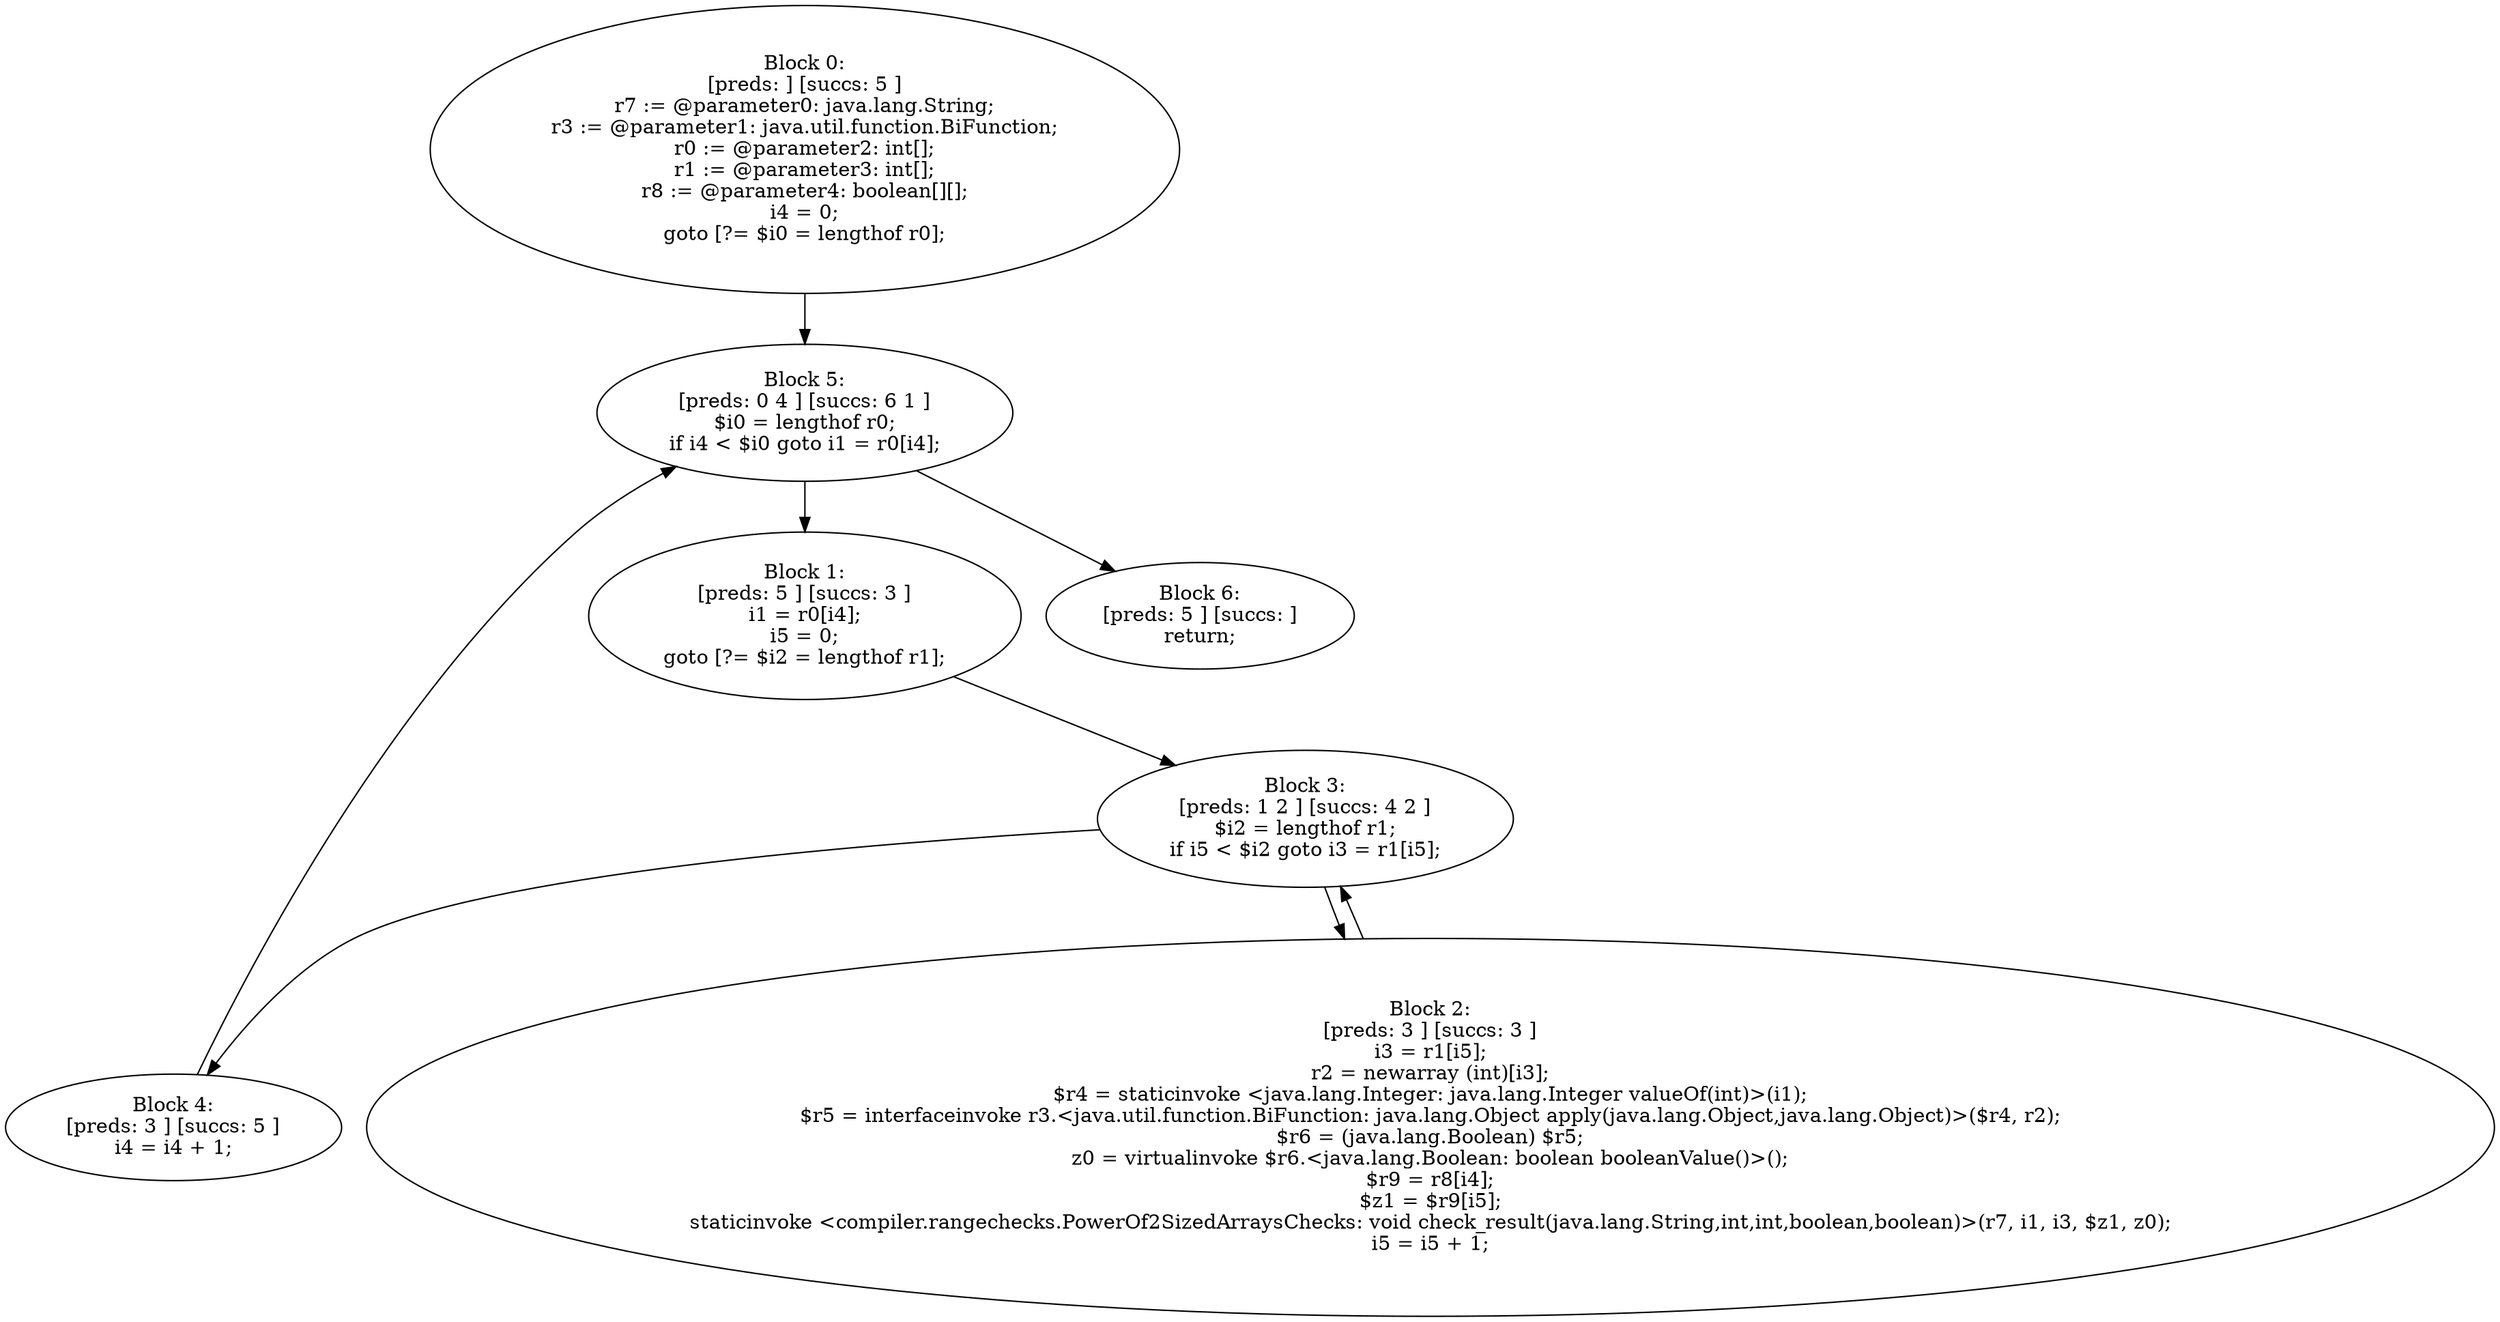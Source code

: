 digraph "unitGraph" {
    "Block 0:
[preds: ] [succs: 5 ]
r7 := @parameter0: java.lang.String;
r3 := @parameter1: java.util.function.BiFunction;
r0 := @parameter2: int[];
r1 := @parameter3: int[];
r8 := @parameter4: boolean[][];
i4 = 0;
goto [?= $i0 = lengthof r0];
"
    "Block 1:
[preds: 5 ] [succs: 3 ]
i1 = r0[i4];
i5 = 0;
goto [?= $i2 = lengthof r1];
"
    "Block 2:
[preds: 3 ] [succs: 3 ]
i3 = r1[i5];
r2 = newarray (int)[i3];
$r4 = staticinvoke <java.lang.Integer: java.lang.Integer valueOf(int)>(i1);
$r5 = interfaceinvoke r3.<java.util.function.BiFunction: java.lang.Object apply(java.lang.Object,java.lang.Object)>($r4, r2);
$r6 = (java.lang.Boolean) $r5;
z0 = virtualinvoke $r6.<java.lang.Boolean: boolean booleanValue()>();
$r9 = r8[i4];
$z1 = $r9[i5];
staticinvoke <compiler.rangechecks.PowerOf2SizedArraysChecks: void check_result(java.lang.String,int,int,boolean,boolean)>(r7, i1, i3, $z1, z0);
i5 = i5 + 1;
"
    "Block 3:
[preds: 1 2 ] [succs: 4 2 ]
$i2 = lengthof r1;
if i5 < $i2 goto i3 = r1[i5];
"
    "Block 4:
[preds: 3 ] [succs: 5 ]
i4 = i4 + 1;
"
    "Block 5:
[preds: 0 4 ] [succs: 6 1 ]
$i0 = lengthof r0;
if i4 < $i0 goto i1 = r0[i4];
"
    "Block 6:
[preds: 5 ] [succs: ]
return;
"
    "Block 0:
[preds: ] [succs: 5 ]
r7 := @parameter0: java.lang.String;
r3 := @parameter1: java.util.function.BiFunction;
r0 := @parameter2: int[];
r1 := @parameter3: int[];
r8 := @parameter4: boolean[][];
i4 = 0;
goto [?= $i0 = lengthof r0];
"->"Block 5:
[preds: 0 4 ] [succs: 6 1 ]
$i0 = lengthof r0;
if i4 < $i0 goto i1 = r0[i4];
";
    "Block 1:
[preds: 5 ] [succs: 3 ]
i1 = r0[i4];
i5 = 0;
goto [?= $i2 = lengthof r1];
"->"Block 3:
[preds: 1 2 ] [succs: 4 2 ]
$i2 = lengthof r1;
if i5 < $i2 goto i3 = r1[i5];
";
    "Block 2:
[preds: 3 ] [succs: 3 ]
i3 = r1[i5];
r2 = newarray (int)[i3];
$r4 = staticinvoke <java.lang.Integer: java.lang.Integer valueOf(int)>(i1);
$r5 = interfaceinvoke r3.<java.util.function.BiFunction: java.lang.Object apply(java.lang.Object,java.lang.Object)>($r4, r2);
$r6 = (java.lang.Boolean) $r5;
z0 = virtualinvoke $r6.<java.lang.Boolean: boolean booleanValue()>();
$r9 = r8[i4];
$z1 = $r9[i5];
staticinvoke <compiler.rangechecks.PowerOf2SizedArraysChecks: void check_result(java.lang.String,int,int,boolean,boolean)>(r7, i1, i3, $z1, z0);
i5 = i5 + 1;
"->"Block 3:
[preds: 1 2 ] [succs: 4 2 ]
$i2 = lengthof r1;
if i5 < $i2 goto i3 = r1[i5];
";
    "Block 3:
[preds: 1 2 ] [succs: 4 2 ]
$i2 = lengthof r1;
if i5 < $i2 goto i3 = r1[i5];
"->"Block 4:
[preds: 3 ] [succs: 5 ]
i4 = i4 + 1;
";
    "Block 3:
[preds: 1 2 ] [succs: 4 2 ]
$i2 = lengthof r1;
if i5 < $i2 goto i3 = r1[i5];
"->"Block 2:
[preds: 3 ] [succs: 3 ]
i3 = r1[i5];
r2 = newarray (int)[i3];
$r4 = staticinvoke <java.lang.Integer: java.lang.Integer valueOf(int)>(i1);
$r5 = interfaceinvoke r3.<java.util.function.BiFunction: java.lang.Object apply(java.lang.Object,java.lang.Object)>($r4, r2);
$r6 = (java.lang.Boolean) $r5;
z0 = virtualinvoke $r6.<java.lang.Boolean: boolean booleanValue()>();
$r9 = r8[i4];
$z1 = $r9[i5];
staticinvoke <compiler.rangechecks.PowerOf2SizedArraysChecks: void check_result(java.lang.String,int,int,boolean,boolean)>(r7, i1, i3, $z1, z0);
i5 = i5 + 1;
";
    "Block 4:
[preds: 3 ] [succs: 5 ]
i4 = i4 + 1;
"->"Block 5:
[preds: 0 4 ] [succs: 6 1 ]
$i0 = lengthof r0;
if i4 < $i0 goto i1 = r0[i4];
";
    "Block 5:
[preds: 0 4 ] [succs: 6 1 ]
$i0 = lengthof r0;
if i4 < $i0 goto i1 = r0[i4];
"->"Block 6:
[preds: 5 ] [succs: ]
return;
";
    "Block 5:
[preds: 0 4 ] [succs: 6 1 ]
$i0 = lengthof r0;
if i4 < $i0 goto i1 = r0[i4];
"->"Block 1:
[preds: 5 ] [succs: 3 ]
i1 = r0[i4];
i5 = 0;
goto [?= $i2 = lengthof r1];
";
}
